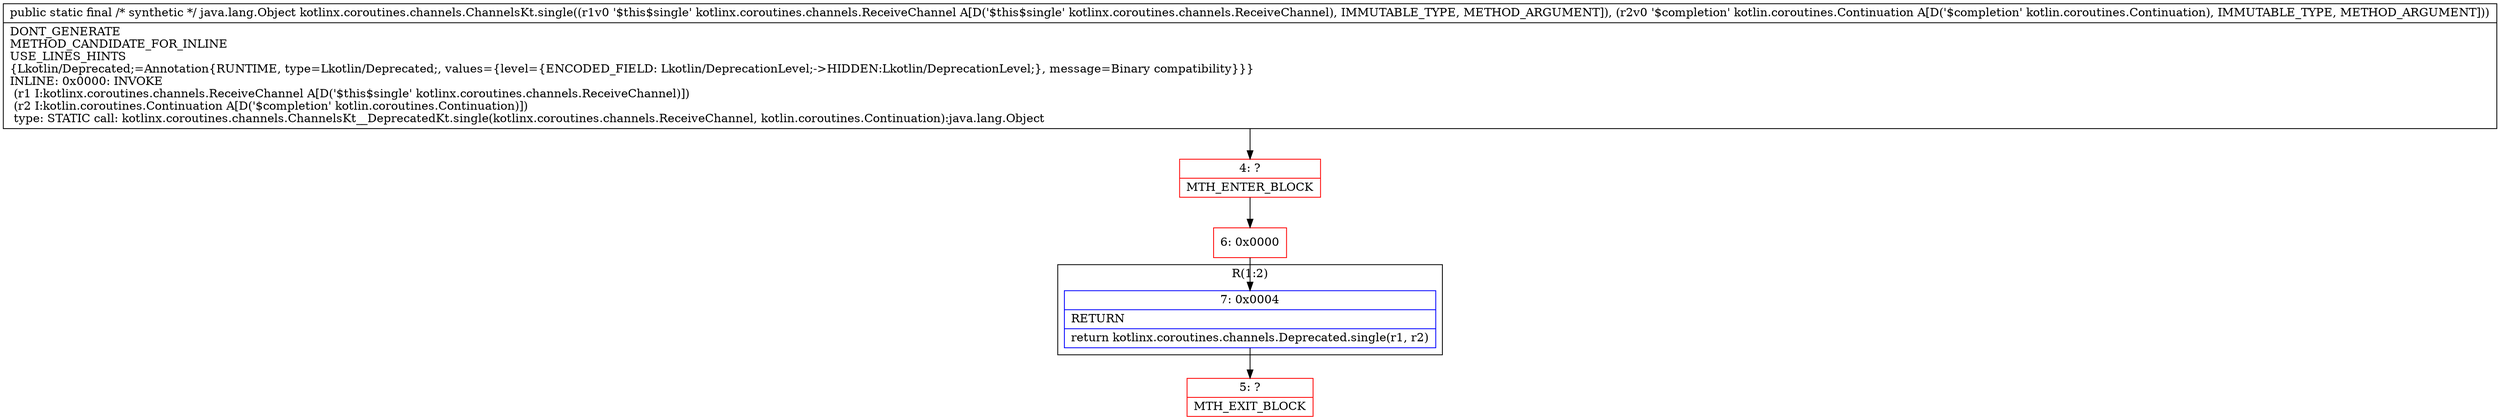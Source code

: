 digraph "CFG forkotlinx.coroutines.channels.ChannelsKt.single(Lkotlinx\/coroutines\/channels\/ReceiveChannel;Lkotlin\/coroutines\/Continuation;)Ljava\/lang\/Object;" {
subgraph cluster_Region_1150319409 {
label = "R(1:2)";
node [shape=record,color=blue];
Node_7 [shape=record,label="{7\:\ 0x0004|RETURN\l|return kotlinx.coroutines.channels.Deprecated.single(r1, r2)\l}"];
}
Node_4 [shape=record,color=red,label="{4\:\ ?|MTH_ENTER_BLOCK\l}"];
Node_6 [shape=record,color=red,label="{6\:\ 0x0000}"];
Node_5 [shape=record,color=red,label="{5\:\ ?|MTH_EXIT_BLOCK\l}"];
MethodNode[shape=record,label="{public static final \/* synthetic *\/ java.lang.Object kotlinx.coroutines.channels.ChannelsKt.single((r1v0 '$this$single' kotlinx.coroutines.channels.ReceiveChannel A[D('$this$single' kotlinx.coroutines.channels.ReceiveChannel), IMMUTABLE_TYPE, METHOD_ARGUMENT]), (r2v0 '$completion' kotlin.coroutines.Continuation A[D('$completion' kotlin.coroutines.Continuation), IMMUTABLE_TYPE, METHOD_ARGUMENT]))  | DONT_GENERATE\lMETHOD_CANDIDATE_FOR_INLINE\lUSE_LINES_HINTS\l\{Lkotlin\/Deprecated;=Annotation\{RUNTIME, type=Lkotlin\/Deprecated;, values=\{level=\{ENCODED_FIELD: Lkotlin\/DeprecationLevel;\-\>HIDDEN:Lkotlin\/DeprecationLevel;\}, message=Binary compatibility\}\}\}\lINLINE: 0x0000: INVOKE  \l  (r1 I:kotlinx.coroutines.channels.ReceiveChannel A[D('$this$single' kotlinx.coroutines.channels.ReceiveChannel)])\l  (r2 I:kotlin.coroutines.Continuation A[D('$completion' kotlin.coroutines.Continuation)])\l type: STATIC call: kotlinx.coroutines.channels.ChannelsKt__DeprecatedKt.single(kotlinx.coroutines.channels.ReceiveChannel, kotlin.coroutines.Continuation):java.lang.Object\l}"];
MethodNode -> Node_4;Node_7 -> Node_5;
Node_4 -> Node_6;
Node_6 -> Node_7;
}

